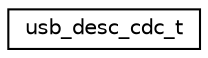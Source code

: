 digraph "Graphical Class Hierarchy"
{
 // LATEX_PDF_SIZE
  edge [fontname="Helvetica",fontsize="10",labelfontname="Helvetica",labelfontsize="10"];
  node [fontname="Helvetica",fontsize="10",shape=record];
  rankdir="LR";
  Node0 [label="usb_desc_cdc_t",height=0.2,width=0.4,color="black", fillcolor="white", style="filled",URL="$structusb__desc__cdc__t.html",tooltip="Generic USB CDC descriptor."];
}
